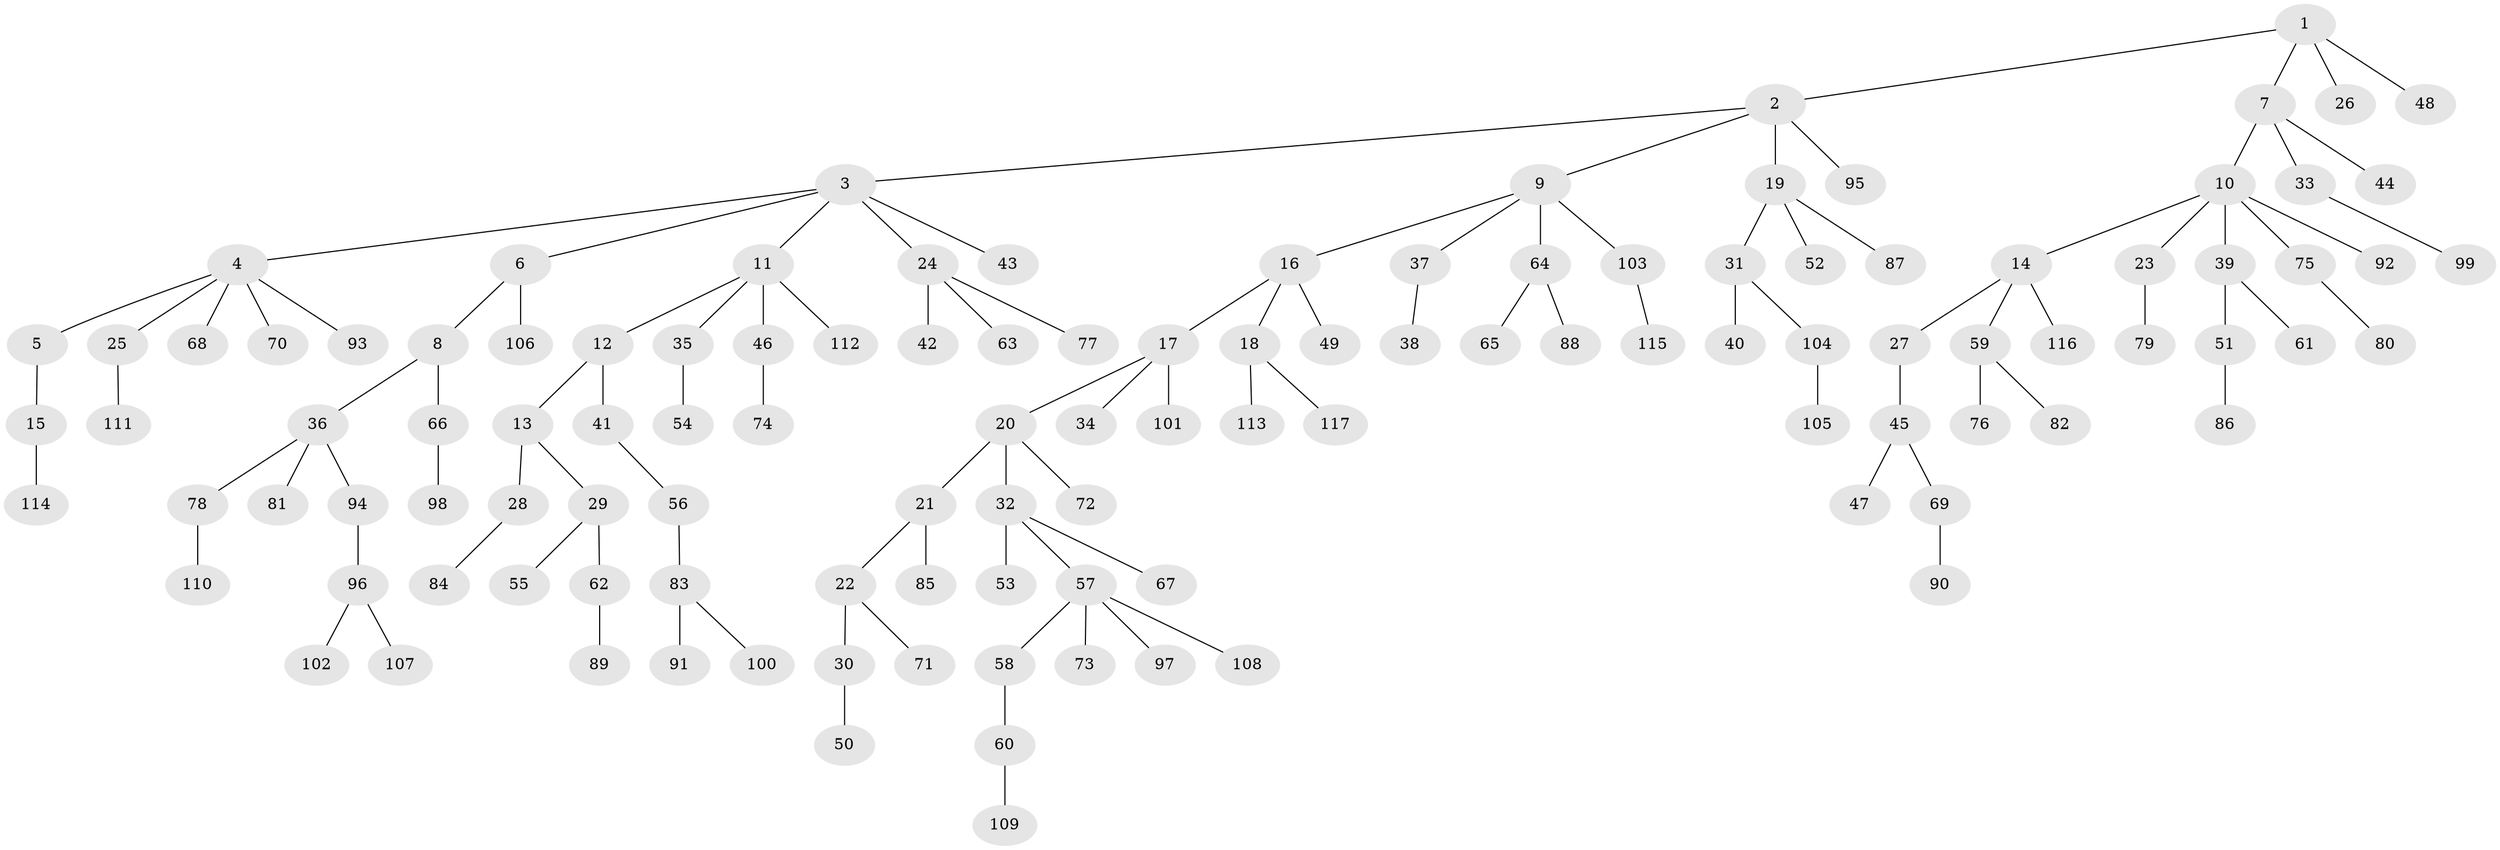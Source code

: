 // coarse degree distribution, {3: 0.1375, 4: 0.05, 8: 0.0125, 5: 0.025, 2: 0.1625, 7: 0.0125, 6: 0.025, 1: 0.575}
// Generated by graph-tools (version 1.1) at 2025/52/02/27/25 19:52:10]
// undirected, 117 vertices, 116 edges
graph export_dot {
graph [start="1"]
  node [color=gray90,style=filled];
  1;
  2;
  3;
  4;
  5;
  6;
  7;
  8;
  9;
  10;
  11;
  12;
  13;
  14;
  15;
  16;
  17;
  18;
  19;
  20;
  21;
  22;
  23;
  24;
  25;
  26;
  27;
  28;
  29;
  30;
  31;
  32;
  33;
  34;
  35;
  36;
  37;
  38;
  39;
  40;
  41;
  42;
  43;
  44;
  45;
  46;
  47;
  48;
  49;
  50;
  51;
  52;
  53;
  54;
  55;
  56;
  57;
  58;
  59;
  60;
  61;
  62;
  63;
  64;
  65;
  66;
  67;
  68;
  69;
  70;
  71;
  72;
  73;
  74;
  75;
  76;
  77;
  78;
  79;
  80;
  81;
  82;
  83;
  84;
  85;
  86;
  87;
  88;
  89;
  90;
  91;
  92;
  93;
  94;
  95;
  96;
  97;
  98;
  99;
  100;
  101;
  102;
  103;
  104;
  105;
  106;
  107;
  108;
  109;
  110;
  111;
  112;
  113;
  114;
  115;
  116;
  117;
  1 -- 2;
  1 -- 7;
  1 -- 26;
  1 -- 48;
  2 -- 3;
  2 -- 9;
  2 -- 19;
  2 -- 95;
  3 -- 4;
  3 -- 6;
  3 -- 11;
  3 -- 24;
  3 -- 43;
  4 -- 5;
  4 -- 25;
  4 -- 68;
  4 -- 70;
  4 -- 93;
  5 -- 15;
  6 -- 8;
  6 -- 106;
  7 -- 10;
  7 -- 33;
  7 -- 44;
  8 -- 36;
  8 -- 66;
  9 -- 16;
  9 -- 37;
  9 -- 64;
  9 -- 103;
  10 -- 14;
  10 -- 23;
  10 -- 39;
  10 -- 75;
  10 -- 92;
  11 -- 12;
  11 -- 35;
  11 -- 46;
  11 -- 112;
  12 -- 13;
  12 -- 41;
  13 -- 28;
  13 -- 29;
  14 -- 27;
  14 -- 59;
  14 -- 116;
  15 -- 114;
  16 -- 17;
  16 -- 18;
  16 -- 49;
  17 -- 20;
  17 -- 34;
  17 -- 101;
  18 -- 113;
  18 -- 117;
  19 -- 31;
  19 -- 52;
  19 -- 87;
  20 -- 21;
  20 -- 32;
  20 -- 72;
  21 -- 22;
  21 -- 85;
  22 -- 30;
  22 -- 71;
  23 -- 79;
  24 -- 42;
  24 -- 63;
  24 -- 77;
  25 -- 111;
  27 -- 45;
  28 -- 84;
  29 -- 55;
  29 -- 62;
  30 -- 50;
  31 -- 40;
  31 -- 104;
  32 -- 53;
  32 -- 57;
  32 -- 67;
  33 -- 99;
  35 -- 54;
  36 -- 78;
  36 -- 81;
  36 -- 94;
  37 -- 38;
  39 -- 51;
  39 -- 61;
  41 -- 56;
  45 -- 47;
  45 -- 69;
  46 -- 74;
  51 -- 86;
  56 -- 83;
  57 -- 58;
  57 -- 73;
  57 -- 97;
  57 -- 108;
  58 -- 60;
  59 -- 76;
  59 -- 82;
  60 -- 109;
  62 -- 89;
  64 -- 65;
  64 -- 88;
  66 -- 98;
  69 -- 90;
  75 -- 80;
  78 -- 110;
  83 -- 91;
  83 -- 100;
  94 -- 96;
  96 -- 102;
  96 -- 107;
  103 -- 115;
  104 -- 105;
}
